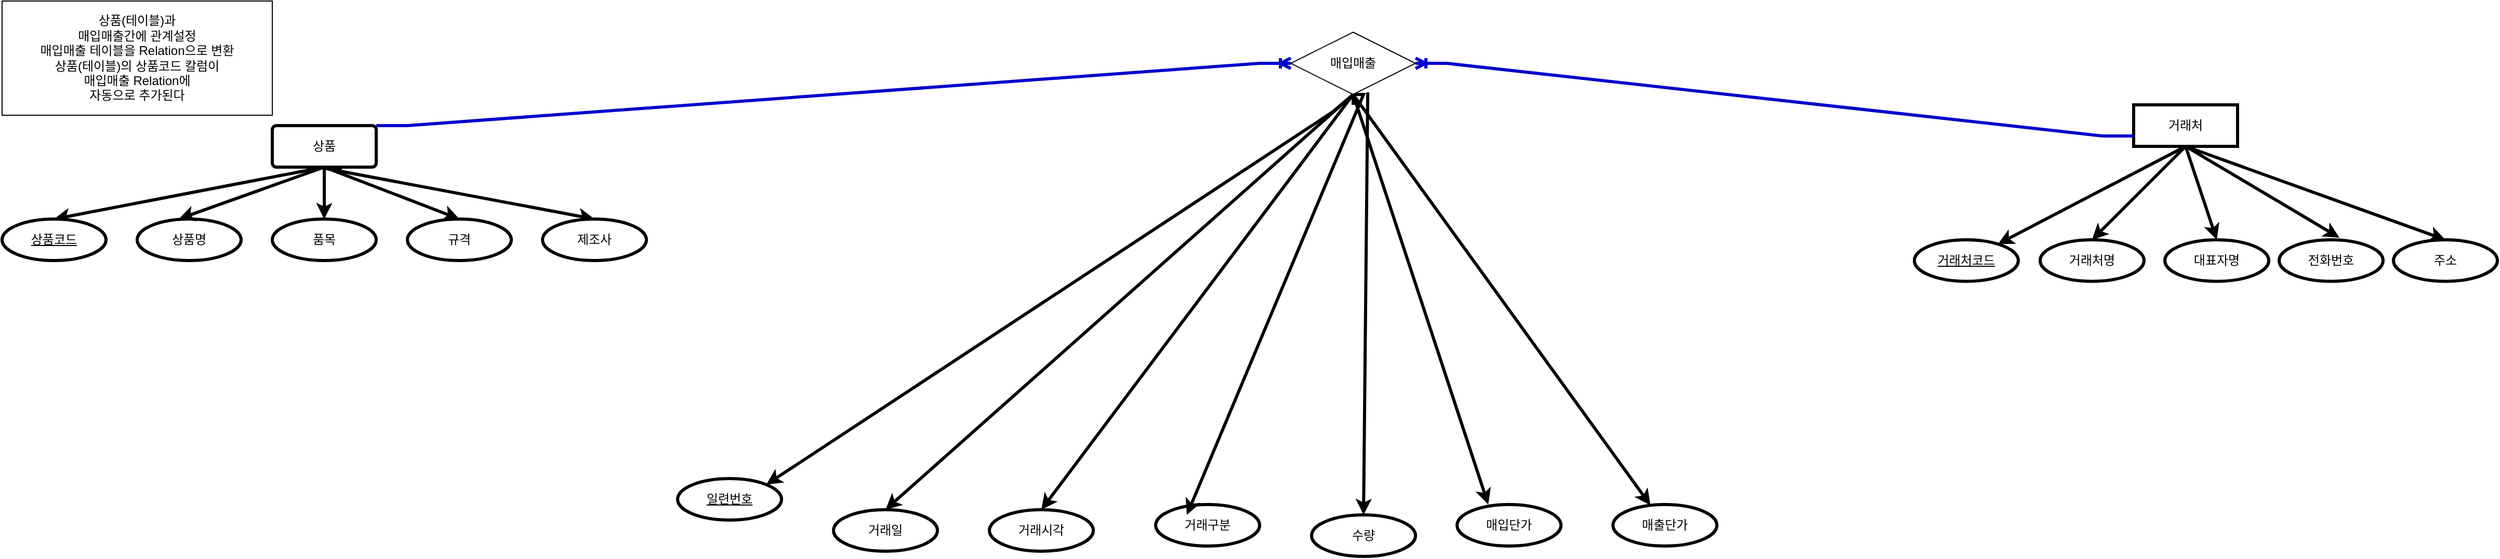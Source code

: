 <mxfile version="23.0.2" type="device">
  <diagram name="페이지-1" id="CPt3hb7o4-7ytPrHkCDW">
    <mxGraphModel dx="2603" dy="738" grid="1" gridSize="10" guides="1" tooltips="1" connect="1" arrows="1" fold="1" page="1" pageScale="1" pageWidth="1169" pageHeight="1654" math="0" shadow="0">
      <root>
        <mxCell id="0" />
        <mxCell id="1" parent="0" />
        <mxCell id="v3CEGaP3ykhIVbazzVwO-28" style="rounded=0;orthogonalLoop=1;jettySize=auto;html=1;strokeWidth=3;exitX=0.5;exitY=1;exitDx=0;exitDy=0;entryX=1;entryY=0;entryDx=0;entryDy=0;" parent="1" source="lH0Fvondi3hrMqM1bsyC-18" target="lH0Fvondi3hrMqM1bsyC-2" edge="1">
          <mxGeometry relative="1" as="geometry">
            <mxPoint x="608.03" y="117.02" as="sourcePoint" />
            <mxPoint x="-1.709" y="287.139" as="targetPoint" />
            <Array as="points">
              <mxPoint x="620" y="100" />
              <mxPoint x="600" y="117" />
            </Array>
          </mxGeometry>
        </mxCell>
        <mxCell id="v3CEGaP3ykhIVbazzVwO-29" style="rounded=0;orthogonalLoop=1;jettySize=auto;html=1;entryX=0.5;entryY=0;entryDx=0;entryDy=0;strokeWidth=3;exitX=0.5;exitY=1;exitDx=0;exitDy=0;" parent="1" source="lH0Fvondi3hrMqM1bsyC-18" target="v3CEGaP3ykhIVbazzVwO-18" edge="1">
          <mxGeometry relative="1" as="geometry">
            <mxPoint x="603.95" y="114.98" as="sourcePoint" />
          </mxGeometry>
        </mxCell>
        <mxCell id="v3CEGaP3ykhIVbazzVwO-30" style="rounded=0;orthogonalLoop=1;jettySize=auto;html=1;entryX=0.5;entryY=0;entryDx=0;entryDy=0;strokeWidth=3;exitX=0.5;exitY=1;exitDx=0;exitDy=0;" parent="1" source="lH0Fvondi3hrMqM1bsyC-18" target="v3CEGaP3ykhIVbazzVwO-19" edge="1">
          <mxGeometry relative="1" as="geometry">
            <mxPoint x="615" y="110" as="sourcePoint" />
          </mxGeometry>
        </mxCell>
        <mxCell id="v3CEGaP3ykhIVbazzVwO-35" style="rounded=0;orthogonalLoop=1;jettySize=auto;html=1;entryX=0.5;entryY=0;entryDx=0;entryDy=0;strokeWidth=3;exitX=0.617;exitY=0.967;exitDx=0;exitDy=0;exitPerimeter=0;" parent="1" source="lH0Fvondi3hrMqM1bsyC-18" target="v3CEGaP3ykhIVbazzVwO-24" edge="1">
          <mxGeometry relative="1" as="geometry">
            <mxPoint x="615" y="110" as="sourcePoint" />
          </mxGeometry>
        </mxCell>
        <mxCell id="v3CEGaP3ykhIVbazzVwO-37" style="rounded=0;orthogonalLoop=1;jettySize=auto;html=1;strokeWidth=3;exitX=0.5;exitY=1;exitDx=0;exitDy=0;" parent="1" source="lH0Fvondi3hrMqM1bsyC-18" target="v3CEGaP3ykhIVbazzVwO-26" edge="1">
          <mxGeometry relative="1" as="geometry">
            <mxPoint x="615" y="110" as="sourcePoint" />
          </mxGeometry>
        </mxCell>
        <mxCell id="v3CEGaP3ykhIVbazzVwO-18" value="거래일" style="ellipse;whiteSpace=wrap;html=1;align=center;strokeWidth=3;" parent="1" vertex="1">
          <mxGeometry x="120" y="500" width="100" height="40" as="geometry" />
        </mxCell>
        <mxCell id="v3CEGaP3ykhIVbazzVwO-19" value="거래시각" style="ellipse;whiteSpace=wrap;html=1;align=center;strokeWidth=3;" parent="1" vertex="1">
          <mxGeometry x="270" y="500" width="100" height="40" as="geometry" />
        </mxCell>
        <mxCell id="v3CEGaP3ykhIVbazzVwO-23" value="거래구분" style="ellipse;whiteSpace=wrap;html=1;align=center;strokeWidth=3;" parent="1" vertex="1">
          <mxGeometry x="430" y="495" width="100" height="40" as="geometry" />
        </mxCell>
        <mxCell id="v3CEGaP3ykhIVbazzVwO-24" value="수량" style="ellipse;whiteSpace=wrap;html=1;align=center;strokeWidth=3;" parent="1" vertex="1">
          <mxGeometry x="580" y="505" width="100" height="40" as="geometry" />
        </mxCell>
        <mxCell id="v3CEGaP3ykhIVbazzVwO-25" value="매입단가" style="ellipse;whiteSpace=wrap;html=1;align=center;strokeWidth=3;" parent="1" vertex="1">
          <mxGeometry x="720" y="495" width="100" height="40" as="geometry" />
        </mxCell>
        <mxCell id="v3CEGaP3ykhIVbazzVwO-26" value="매출단가" style="ellipse;whiteSpace=wrap;html=1;align=center;strokeWidth=3;" parent="1" vertex="1">
          <mxGeometry x="870" y="495" width="100" height="40" as="geometry" />
        </mxCell>
        <mxCell id="v3CEGaP3ykhIVbazzVwO-34" style="rounded=0;orthogonalLoop=1;jettySize=auto;html=1;entryX=0.3;entryY=0.25;entryDx=0;entryDy=0;entryPerimeter=0;strokeWidth=3;" parent="1" target="v3CEGaP3ykhIVbazzVwO-23" edge="1">
          <mxGeometry relative="1" as="geometry">
            <mxPoint x="620" y="110" as="sourcePoint" />
            <Array as="points">
              <mxPoint x="620" y="100" />
              <mxPoint x="630" y="100" />
            </Array>
          </mxGeometry>
        </mxCell>
        <mxCell id="v3CEGaP3ykhIVbazzVwO-36" style="rounded=0;orthogonalLoop=1;jettySize=auto;html=1;entryX=0.3;entryY=0;entryDx=0;entryDy=0;entryPerimeter=0;strokeWidth=3;exitX=0.5;exitY=1;exitDx=0;exitDy=0;" parent="1" source="lH0Fvondi3hrMqM1bsyC-18" target="v3CEGaP3ykhIVbazzVwO-25" edge="1">
          <mxGeometry relative="1" as="geometry">
            <mxPoint x="630" y="120" as="sourcePoint" />
          </mxGeometry>
        </mxCell>
        <mxCell id="lH0Fvondi3hrMqM1bsyC-2" value="일련번호" style="ellipse;whiteSpace=wrap;html=1;align=center;fontStyle=4;strokeWidth=3;" vertex="1" parent="1">
          <mxGeometry x="-30" y="470" width="100" height="40" as="geometry" />
        </mxCell>
        <mxCell id="lH0Fvondi3hrMqM1bsyC-12" style="rounded=0;orthogonalLoop=1;jettySize=auto;html=1;entryX=0.5;entryY=0;entryDx=0;entryDy=0;exitX=0.5;exitY=1;exitDx=0;exitDy=0;strokeWidth=3;" edge="1" parent="1" source="lH0Fvondi3hrMqM1bsyC-4" target="lH0Fvondi3hrMqM1bsyC-7">
          <mxGeometry relative="1" as="geometry" />
        </mxCell>
        <mxCell id="lH0Fvondi3hrMqM1bsyC-14" style="edgeStyle=orthogonalEdgeStyle;rounded=0;orthogonalLoop=1;jettySize=auto;html=1;entryX=0.5;entryY=0;entryDx=0;entryDy=0;strokeWidth=3;" edge="1" parent="1" source="lH0Fvondi3hrMqM1bsyC-4" target="lH0Fvondi3hrMqM1bsyC-9">
          <mxGeometry relative="1" as="geometry" />
        </mxCell>
        <mxCell id="lH0Fvondi3hrMqM1bsyC-15" style="rounded=0;orthogonalLoop=1;jettySize=auto;html=1;entryX=0.5;entryY=0;entryDx=0;entryDy=0;exitX=0.67;exitY=1.025;exitDx=0;exitDy=0;exitPerimeter=0;strokeWidth=3;" edge="1" parent="1" source="lH0Fvondi3hrMqM1bsyC-4" target="lH0Fvondi3hrMqM1bsyC-11">
          <mxGeometry relative="1" as="geometry">
            <Array as="points">
              <mxPoint x="-370" y="171" />
            </Array>
          </mxGeometry>
        </mxCell>
        <mxCell id="lH0Fvondi3hrMqM1bsyC-16" style="rounded=0;orthogonalLoop=1;jettySize=auto;html=1;entryX=0.5;entryY=0;entryDx=0;entryDy=0;strokeWidth=3;exitX=0.5;exitY=1;exitDx=0;exitDy=0;" edge="1" parent="1" source="lH0Fvondi3hrMqM1bsyC-4" target="lH0Fvondi3hrMqM1bsyC-10">
          <mxGeometry relative="1" as="geometry">
            <mxPoint x="-380" y="180" as="sourcePoint" />
          </mxGeometry>
        </mxCell>
        <mxCell id="lH0Fvondi3hrMqM1bsyC-4" value="상품" style="rounded=1;arcSize=10;whiteSpace=wrap;html=1;align=center;strokeWidth=3;" vertex="1" parent="1">
          <mxGeometry x="-420" y="130" width="100" height="40" as="geometry" />
        </mxCell>
        <mxCell id="lH0Fvondi3hrMqM1bsyC-7" value="상품코드" style="ellipse;whiteSpace=wrap;html=1;align=center;fontStyle=4;strokeWidth=3;" vertex="1" parent="1">
          <mxGeometry x="-680" y="220" width="100" height="40" as="geometry" />
        </mxCell>
        <mxCell id="lH0Fvondi3hrMqM1bsyC-8" value="상품명" style="ellipse;whiteSpace=wrap;html=1;align=center;strokeWidth=3;" vertex="1" parent="1">
          <mxGeometry x="-550" y="220" width="100" height="40" as="geometry" />
        </mxCell>
        <mxCell id="lH0Fvondi3hrMqM1bsyC-9" value="품목" style="ellipse;whiteSpace=wrap;html=1;align=center;strokeWidth=3;" vertex="1" parent="1">
          <mxGeometry x="-420" y="220" width="100" height="40" as="geometry" />
        </mxCell>
        <mxCell id="lH0Fvondi3hrMqM1bsyC-10" value="규격" style="ellipse;whiteSpace=wrap;html=1;align=center;strokeWidth=3;" vertex="1" parent="1">
          <mxGeometry x="-290" y="220" width="100" height="40" as="geometry" />
        </mxCell>
        <mxCell id="lH0Fvondi3hrMqM1bsyC-11" value="제조사" style="ellipse;whiteSpace=wrap;html=1;align=center;strokeWidth=3;" vertex="1" parent="1">
          <mxGeometry x="-160" y="220" width="100" height="40" as="geometry" />
        </mxCell>
        <mxCell id="lH0Fvondi3hrMqM1bsyC-13" style="rounded=0;orthogonalLoop=1;jettySize=auto;html=1;entryX=0.4;entryY=0;entryDx=0;entryDy=0;entryPerimeter=0;strokeWidth=3;exitX=0.5;exitY=1;exitDx=0;exitDy=0;" edge="1" parent="1" source="lH0Fvondi3hrMqM1bsyC-4" target="lH0Fvondi3hrMqM1bsyC-8">
          <mxGeometry relative="1" as="geometry">
            <mxPoint x="-370" y="180" as="sourcePoint" />
          </mxGeometry>
        </mxCell>
        <mxCell id="lH0Fvondi3hrMqM1bsyC-17" value="" style="edgeStyle=entityRelationEdgeStyle;fontSize=12;html=1;endArrow=ERoneToMany;rounded=0;entryX=0;entryY=0.5;entryDx=0;entryDy=0;exitX=1;exitY=0;exitDx=0;exitDy=0;strokeWidth=3;strokeColor=#0000CC;" edge="1" parent="1" source="lH0Fvondi3hrMqM1bsyC-4" target="lH0Fvondi3hrMqM1bsyC-18">
          <mxGeometry width="100" height="100" relative="1" as="geometry">
            <mxPoint x="320" y="520" as="sourcePoint" />
            <mxPoint x="531.02" y="87.02" as="targetPoint" />
            <Array as="points">
              <mxPoint x="50" y="390" />
              <mxPoint x="560" y="80" />
              <mxPoint x="560" y="80" />
            </Array>
          </mxGeometry>
        </mxCell>
        <mxCell id="lH0Fvondi3hrMqM1bsyC-18" value="매입매출" style="shape=rhombus;perimeter=rhombusPerimeter;whiteSpace=wrap;html=1;align=center;" vertex="1" parent="1">
          <mxGeometry x="560" y="40" width="120" height="60" as="geometry" />
        </mxCell>
        <mxCell id="lH0Fvondi3hrMqM1bsyC-19" value="상품(테이블)과 &lt;br&gt;매입매출간에 관계설정&lt;br&gt;매입매출 테이블을 Relation으로 변환&lt;br&gt;상품(테이블)의 상품코드 칼럼이&lt;br&gt;매입매출 Relation에 &lt;br&gt;자동으로 추가된다" style="whiteSpace=wrap;html=1;" vertex="1" parent="1">
          <mxGeometry x="-680" y="10" width="260" height="110" as="geometry" />
        </mxCell>
        <mxCell id="lH0Fvondi3hrMqM1bsyC-27" style="rounded=0;orthogonalLoop=1;jettySize=auto;html=1;exitX=0.5;exitY=1;exitDx=0;exitDy=0;strokeWidth=3;" edge="1" parent="1" source="lH0Fvondi3hrMqM1bsyC-20" target="lH0Fvondi3hrMqM1bsyC-21">
          <mxGeometry relative="1" as="geometry" />
        </mxCell>
        <mxCell id="lH0Fvondi3hrMqM1bsyC-28" style="rounded=0;orthogonalLoop=1;jettySize=auto;html=1;entryX=0.5;entryY=0;entryDx=0;entryDy=0;exitX=0.5;exitY=1;exitDx=0;exitDy=0;strokeWidth=3;" edge="1" parent="1" source="lH0Fvondi3hrMqM1bsyC-20" target="lH0Fvondi3hrMqM1bsyC-22">
          <mxGeometry relative="1" as="geometry" />
        </mxCell>
        <mxCell id="lH0Fvondi3hrMqM1bsyC-30" style="rounded=0;orthogonalLoop=1;jettySize=auto;html=1;entryX=0.5;entryY=0;entryDx=0;entryDy=0;exitX=0.5;exitY=1;exitDx=0;exitDy=0;strokeWidth=3;" edge="1" parent="1" source="lH0Fvondi3hrMqM1bsyC-20" target="lH0Fvondi3hrMqM1bsyC-26">
          <mxGeometry relative="1" as="geometry" />
        </mxCell>
        <mxCell id="lH0Fvondi3hrMqM1bsyC-20" value="거래처" style="whiteSpace=wrap;html=1;align=center;strokeWidth=3;" vertex="1" parent="1">
          <mxGeometry x="1371" y="110" width="100" height="40" as="geometry" />
        </mxCell>
        <mxCell id="lH0Fvondi3hrMqM1bsyC-21" value="거래처코드" style="ellipse;whiteSpace=wrap;html=1;align=center;fontStyle=4;strokeWidth=3;" vertex="1" parent="1">
          <mxGeometry x="1160" y="240" width="100" height="40" as="geometry" />
        </mxCell>
        <mxCell id="lH0Fvondi3hrMqM1bsyC-22" value="거래처명" style="ellipse;whiteSpace=wrap;html=1;align=center;strokeWidth=3;" vertex="1" parent="1">
          <mxGeometry x="1281" y="240" width="100" height="40" as="geometry" />
        </mxCell>
        <mxCell id="lH0Fvondi3hrMqM1bsyC-23" value="대표자명" style="ellipse;whiteSpace=wrap;html=1;align=center;strokeWidth=3;" vertex="1" parent="1">
          <mxGeometry x="1401" y="240" width="100" height="40" as="geometry" />
        </mxCell>
        <mxCell id="lH0Fvondi3hrMqM1bsyC-25" value="전화번호" style="ellipse;whiteSpace=wrap;html=1;align=center;strokeWidth=3;" vertex="1" parent="1">
          <mxGeometry x="1511" y="240" width="100" height="40" as="geometry" />
        </mxCell>
        <mxCell id="lH0Fvondi3hrMqM1bsyC-26" value="주소" style="ellipse;whiteSpace=wrap;html=1;align=center;strokeWidth=3;" vertex="1" parent="1">
          <mxGeometry x="1621" y="240" width="100" height="40" as="geometry" />
        </mxCell>
        <mxCell id="lH0Fvondi3hrMqM1bsyC-29" style="rounded=0;orthogonalLoop=1;jettySize=auto;html=1;entryX=0.5;entryY=0;entryDx=0;entryDy=0;strokeWidth=3;" edge="1" parent="1" target="lH0Fvondi3hrMqM1bsyC-23">
          <mxGeometry relative="1" as="geometry">
            <mxPoint x="1421" y="150" as="sourcePoint" />
          </mxGeometry>
        </mxCell>
        <mxCell id="lH0Fvondi3hrMqM1bsyC-31" style="rounded=0;orthogonalLoop=1;jettySize=auto;html=1;entryX=0.58;entryY=-0.05;entryDx=0;entryDy=0;entryPerimeter=0;exitX=0.5;exitY=1;exitDx=0;exitDy=0;strokeWidth=3;" edge="1" parent="1" source="lH0Fvondi3hrMqM1bsyC-20" target="lH0Fvondi3hrMqM1bsyC-25">
          <mxGeometry relative="1" as="geometry" />
        </mxCell>
        <mxCell id="lH0Fvondi3hrMqM1bsyC-32" value="" style="edgeStyle=entityRelationEdgeStyle;fontSize=12;html=1;endArrow=ERoneToMany;rounded=0;strokeWidth=3;strokeColor=#0000CC;entryX=1;entryY=0.5;entryDx=0;entryDy=0;exitX=0;exitY=0.75;exitDx=0;exitDy=0;" edge="1" parent="1" source="lH0Fvondi3hrMqM1bsyC-20" target="lH0Fvondi3hrMqM1bsyC-18">
          <mxGeometry width="100" height="100" relative="1" as="geometry">
            <mxPoint x="1520" y="270" as="sourcePoint" />
            <mxPoint x="800" y="50" as="targetPoint" />
            <Array as="points">
              <mxPoint x="870" y="430" />
              <mxPoint x="1380" y="120" />
              <mxPoint x="1380" y="120" />
              <mxPoint x="670" y="80" />
            </Array>
          </mxGeometry>
        </mxCell>
      </root>
    </mxGraphModel>
  </diagram>
</mxfile>
